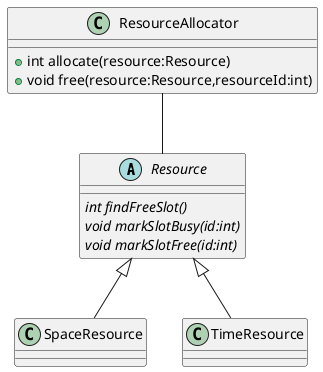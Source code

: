 @startuml Resource
abstract class Resource {
    {abstract} int findFreeSlot()
    {abstract} void markSlotBusy(id:int)
    {abstract} void markSlotFree(id:int)
}
class ResourceAllocator
{
    +int allocate(resource:Resource)
    +void free(resource:Resource,resourceId:int)
}
class SpaceResource extends Resource{
}
class TimeResource extends Resource{
}
ResourceAllocator -- Resource

@enduml
